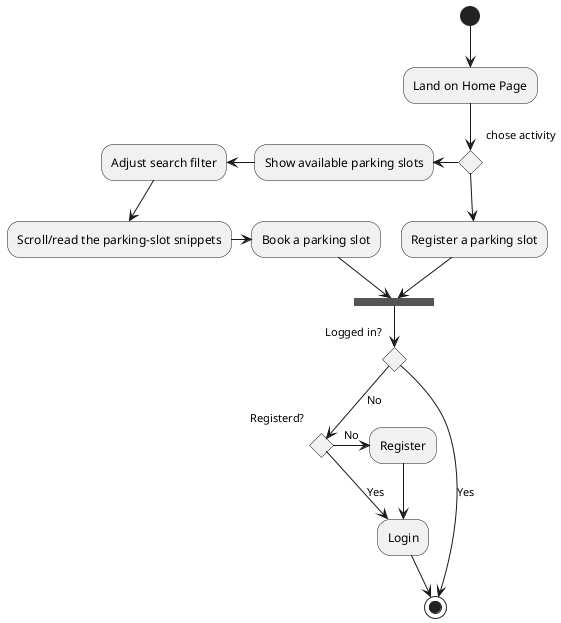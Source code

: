 @startuml
(*)  --> "Land on Home Page"
if "chose activity" then
-left->  "Show available parking slots"
-left->  "Adjust search filter"
--> "Scroll/read the parking-slot snippets"
-right-> "Book a parking slot"
else
--> "Register a parking slot"
endif

"Register a parking slot" -->  ===B1===
"Book a parking slot" --> ===B1===

===B1=== --> if "Logged in?"
 -->[No] if "Registerd?"
 -right->[No] "Register"
 --> "Login"
    else
    -->[Yes] "Login"
    endif
"Login" --> (*)
 else
 -right->[Yes] (*)


'--> "Register"
'
'--> "Register a parking slot"
'Endif
'-->"Login"

@enduml